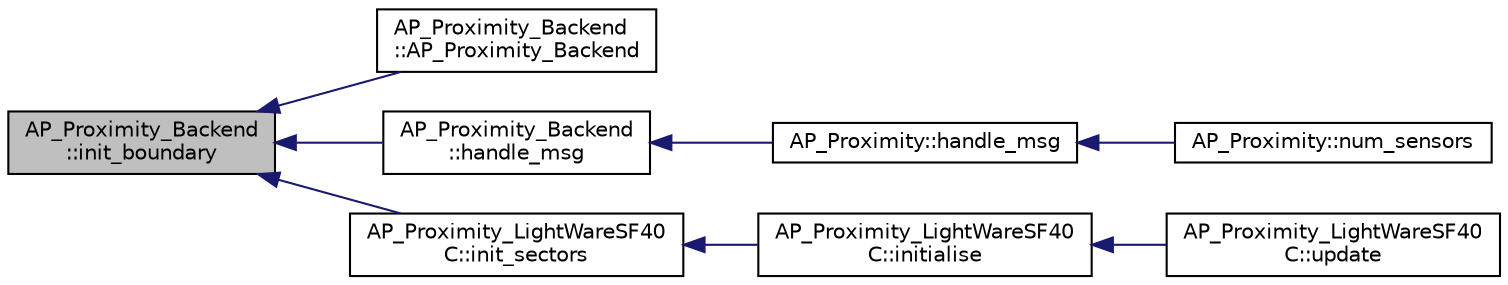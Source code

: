 digraph "AP_Proximity_Backend::init_boundary"
{
 // INTERACTIVE_SVG=YES
  edge [fontname="Helvetica",fontsize="10",labelfontname="Helvetica",labelfontsize="10"];
  node [fontname="Helvetica",fontsize="10",shape=record];
  rankdir="LR";
  Node1 [label="AP_Proximity_Backend\l::init_boundary",height=0.2,width=0.4,color="black", fillcolor="grey75", style="filled", fontcolor="black"];
  Node1 -> Node2 [dir="back",color="midnightblue",fontsize="10",style="solid",fontname="Helvetica"];
  Node2 [label="AP_Proximity_Backend\l::AP_Proximity_Backend",height=0.2,width=0.4,color="black", fillcolor="white", style="filled",URL="$classAP__Proximity__Backend.html#a6c2ac5cb9e98c0da0c9e3e9cd947f4dc"];
  Node1 -> Node3 [dir="back",color="midnightblue",fontsize="10",style="solid",fontname="Helvetica"];
  Node3 [label="AP_Proximity_Backend\l::handle_msg",height=0.2,width=0.4,color="black", fillcolor="white", style="filled",URL="$classAP__Proximity__Backend.html#a752b6f958a876a540db7c794a20cee4f"];
  Node3 -> Node4 [dir="back",color="midnightblue",fontsize="10",style="solid",fontname="Helvetica"];
  Node4 [label="AP_Proximity::handle_msg",height=0.2,width=0.4,color="black", fillcolor="white", style="filled",URL="$classAP__Proximity.html#ace9bc2a217e4700cd8a324f2ebcf4c71"];
  Node4 -> Node5 [dir="back",color="midnightblue",fontsize="10",style="solid",fontname="Helvetica"];
  Node5 [label="AP_Proximity::num_sensors",height=0.2,width=0.4,color="black", fillcolor="white", style="filled",URL="$classAP__Proximity.html#aa4e5c5caf87c30f77d4173980544a15e"];
  Node1 -> Node6 [dir="back",color="midnightblue",fontsize="10",style="solid",fontname="Helvetica"];
  Node6 [label="AP_Proximity_LightWareSF40\lC::init_sectors",height=0.2,width=0.4,color="black", fillcolor="white", style="filled",URL="$classAP__Proximity__LightWareSF40C.html#a352a1e0704cc1321d2dd6768af5fa28a"];
  Node6 -> Node7 [dir="back",color="midnightblue",fontsize="10",style="solid",fontname="Helvetica"];
  Node7 [label="AP_Proximity_LightWareSF40\lC::initialise",height=0.2,width=0.4,color="black", fillcolor="white", style="filled",URL="$classAP__Proximity__LightWareSF40C.html#ad1302483409899abe3a4812e7b81bf8c"];
  Node7 -> Node8 [dir="back",color="midnightblue",fontsize="10",style="solid",fontname="Helvetica"];
  Node8 [label="AP_Proximity_LightWareSF40\lC::update",height=0.2,width=0.4,color="black", fillcolor="white", style="filled",URL="$classAP__Proximity__LightWareSF40C.html#a18aa0409570b7f8158df3a5acff152fa"];
}
